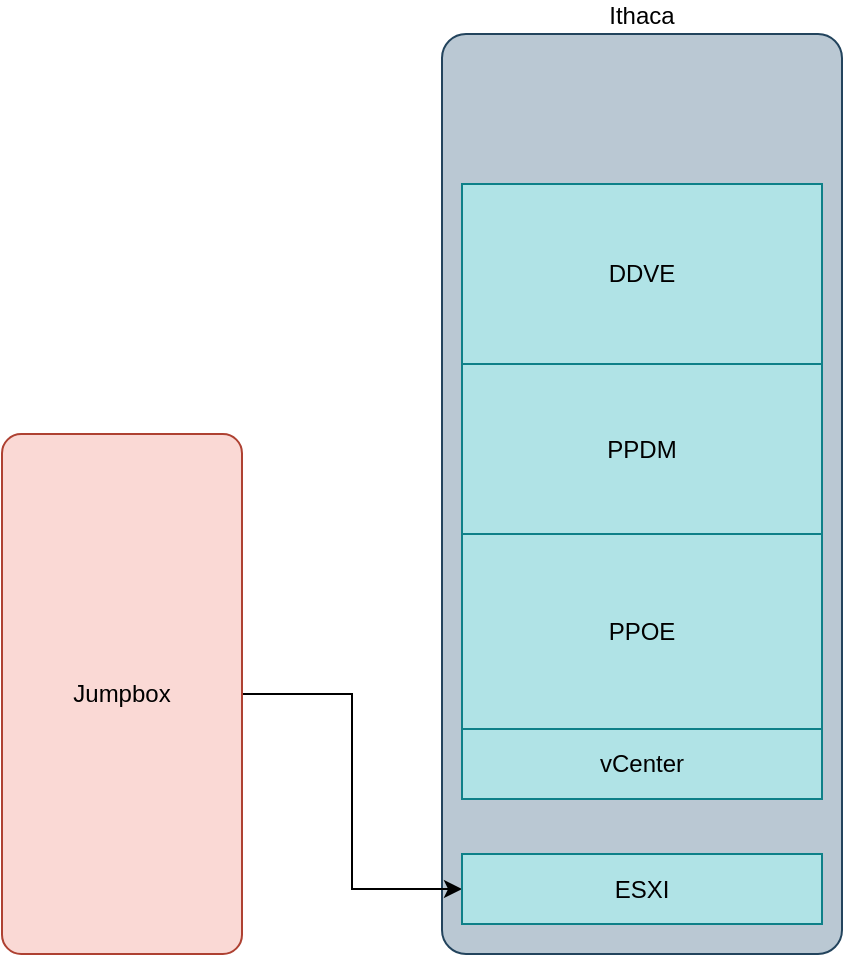 <mxfile version="20.3.0" type="github" pages="2">
  <diagram id="C5RBs43oDa-KdzZeNtuy" name="Page-1">
    <mxGraphModel dx="1422" dy="762" grid="1" gridSize="10" guides="1" tooltips="1" connect="1" arrows="1" fold="1" page="1" pageScale="1" pageWidth="827" pageHeight="1169" math="0" shadow="0">
      <root>
        <mxCell id="WIyWlLk6GJQsqaUBKTNV-0" />
        <mxCell id="WIyWlLk6GJQsqaUBKTNV-1" parent="WIyWlLk6GJQsqaUBKTNV-0" />
        <mxCell id="DStPtx17KWBFrBW6do2W-1" value="Ithaca&lt;br&gt;" style="rounded=1;whiteSpace=wrap;html=1;fillColor=#bac8d3;strokeColor=#23445d;arcSize=6;labelPosition=center;verticalLabelPosition=top;align=center;verticalAlign=bottom;" parent="WIyWlLk6GJQsqaUBKTNV-1" vertex="1">
          <mxGeometry x="440" y="160" width="200" height="460" as="geometry" />
        </mxCell>
        <mxCell id="DStPtx17KWBFrBW6do2W-8" style="edgeStyle=orthogonalEdgeStyle;rounded=0;orthogonalLoop=1;jettySize=auto;html=1;" parent="WIyWlLk6GJQsqaUBKTNV-1" source="DStPtx17KWBFrBW6do2W-2" target="DStPtx17KWBFrBW6do2W-3" edge="1">
          <mxGeometry relative="1" as="geometry" />
        </mxCell>
        <mxCell id="DStPtx17KWBFrBW6do2W-2" value="Jumpbox" style="rounded=1;whiteSpace=wrap;html=1;arcSize=8;fillColor=#fad9d5;strokeColor=#ae4132;" parent="WIyWlLk6GJQsqaUBKTNV-1" vertex="1">
          <mxGeometry x="220" y="360" width="120" height="260" as="geometry" />
        </mxCell>
        <mxCell id="DStPtx17KWBFrBW6do2W-3" value="ESXI" style="rounded=0;whiteSpace=wrap;html=1;fillColor=#b0e3e6;strokeColor=#0e8088;" parent="WIyWlLk6GJQsqaUBKTNV-1" vertex="1">
          <mxGeometry x="450" y="570" width="180" height="35" as="geometry" />
        </mxCell>
        <mxCell id="DStPtx17KWBFrBW6do2W-4" value="vCenter" style="rounded=0;whiteSpace=wrap;html=1;fillColor=#b0e3e6;strokeColor=#0e8088;" parent="WIyWlLk6GJQsqaUBKTNV-1" vertex="1">
          <mxGeometry x="450" y="507.5" width="180" height="35" as="geometry" />
        </mxCell>
        <mxCell id="DStPtx17KWBFrBW6do2W-5" value="PPOE" style="rounded=0;whiteSpace=wrap;html=1;fillColor=#b0e3e6;strokeColor=#0e8088;" parent="WIyWlLk6GJQsqaUBKTNV-1" vertex="1">
          <mxGeometry x="450" y="410" width="180" height="97.5" as="geometry" />
        </mxCell>
        <mxCell id="DStPtx17KWBFrBW6do2W-6" value="DDVE" style="rounded=0;whiteSpace=wrap;html=1;fillColor=#b0e3e6;strokeColor=#0e8088;" parent="WIyWlLk6GJQsqaUBKTNV-1" vertex="1">
          <mxGeometry x="450" y="235" width="180" height="90" as="geometry" />
        </mxCell>
        <mxCell id="DStPtx17KWBFrBW6do2W-7" value="PPDM" style="rounded=0;whiteSpace=wrap;html=1;fillColor=#b0e3e6;strokeColor=#0e8088;" parent="WIyWlLk6GJQsqaUBKTNV-1" vertex="1">
          <mxGeometry x="450" y="325" width="180" height="85" as="geometry" />
        </mxCell>
      </root>
    </mxGraphModel>
  </diagram>
  <diagram id="Tdy9zTTFmrqumDq_CMoM" name="Page-2">
    <mxGraphModel dx="1422" dy="762" grid="1" gridSize="10" guides="1" tooltips="1" connect="1" arrows="1" fold="1" page="1" pageScale="1" pageWidth="850" pageHeight="1100" math="0" shadow="0">
      <root>
        <mxCell id="0" />
        <mxCell id="1" parent="0" />
        <mxCell id="axkm8wPrW1-AIOXnRXFw-3" value="" style="edgeStyle=orthogonalEdgeStyle;rounded=0;orthogonalLoop=1;jettySize=auto;html=1;" edge="1" parent="1" source="axkm8wPrW1-AIOXnRXFw-1" target="axkm8wPrW1-AIOXnRXFw-2">
          <mxGeometry relative="1" as="geometry" />
        </mxCell>
        <mxCell id="axkm8wPrW1-AIOXnRXFw-1" value="Download Installer" style="rounded=0;whiteSpace=wrap;html=1;fillColor=#fad7ac;strokeColor=#b46504;" vertex="1" parent="1">
          <mxGeometry x="80" y="80" width="120" height="60" as="geometry" />
        </mxCell>
        <mxCell id="axkm8wPrW1-AIOXnRXFw-5" value="" style="edgeStyle=orthogonalEdgeStyle;rounded=0;orthogonalLoop=1;jettySize=auto;html=1;" edge="1" parent="1" source="axkm8wPrW1-AIOXnRXFw-2" target="axkm8wPrW1-AIOXnRXFw-4">
          <mxGeometry relative="1" as="geometry" />
        </mxCell>
        <mxCell id="axkm8wPrW1-AIOXnRXFw-2" value="Extract Installer" style="rounded=0;whiteSpace=wrap;html=1;fillColor=#fad7ac;strokeColor=#b46504;" vertex="1" parent="1">
          <mxGeometry x="80" y="190" width="120" height="60" as="geometry" />
        </mxCell>
        <mxCell id="axkm8wPrW1-AIOXnRXFw-7" value="" style="edgeStyle=orthogonalEdgeStyle;rounded=0;orthogonalLoop=1;jettySize=auto;html=1;" edge="1" parent="1" source="axkm8wPrW1-AIOXnRXFw-4" target="axkm8wPrW1-AIOXnRXFw-6">
          <mxGeometry relative="1" as="geometry" />
        </mxCell>
        <mxCell id="axkm8wPrW1-AIOXnRXFw-4" value="ESXI Kickstart" style="rounded=0;whiteSpace=wrap;html=1;fillColor=#fad7ac;strokeColor=#b46504;" vertex="1" parent="1">
          <mxGeometry x="80" y="320" width="120" height="60" as="geometry" />
        </mxCell>
        <mxCell id="axkm8wPrW1-AIOXnRXFw-9" value="" style="edgeStyle=orthogonalEdgeStyle;rounded=0;orthogonalLoop=1;jettySize=auto;html=1;" edge="1" parent="1" source="axkm8wPrW1-AIOXnRXFw-6" target="axkm8wPrW1-AIOXnRXFw-8">
          <mxGeometry relative="1" as="geometry" />
        </mxCell>
        <mxCell id="axkm8wPrW1-AIOXnRXFw-6" value="PPOE install" style="rounded=0;whiteSpace=wrap;html=1;fillColor=#fad7ac;strokeColor=#b46504;" vertex="1" parent="1">
          <mxGeometry x="80" y="440" width="120" height="60" as="geometry" />
        </mxCell>
        <mxCell id="axkm8wPrW1-AIOXnRXFw-8" value="Day1 configuration" style="rounded=0;whiteSpace=wrap;html=1;fillColor=#fad7ac;strokeColor=#b46504;" vertex="1" parent="1">
          <mxGeometry x="80" y="560" width="120" height="60" as="geometry" />
        </mxCell>
      </root>
    </mxGraphModel>
  </diagram>
</mxfile>
